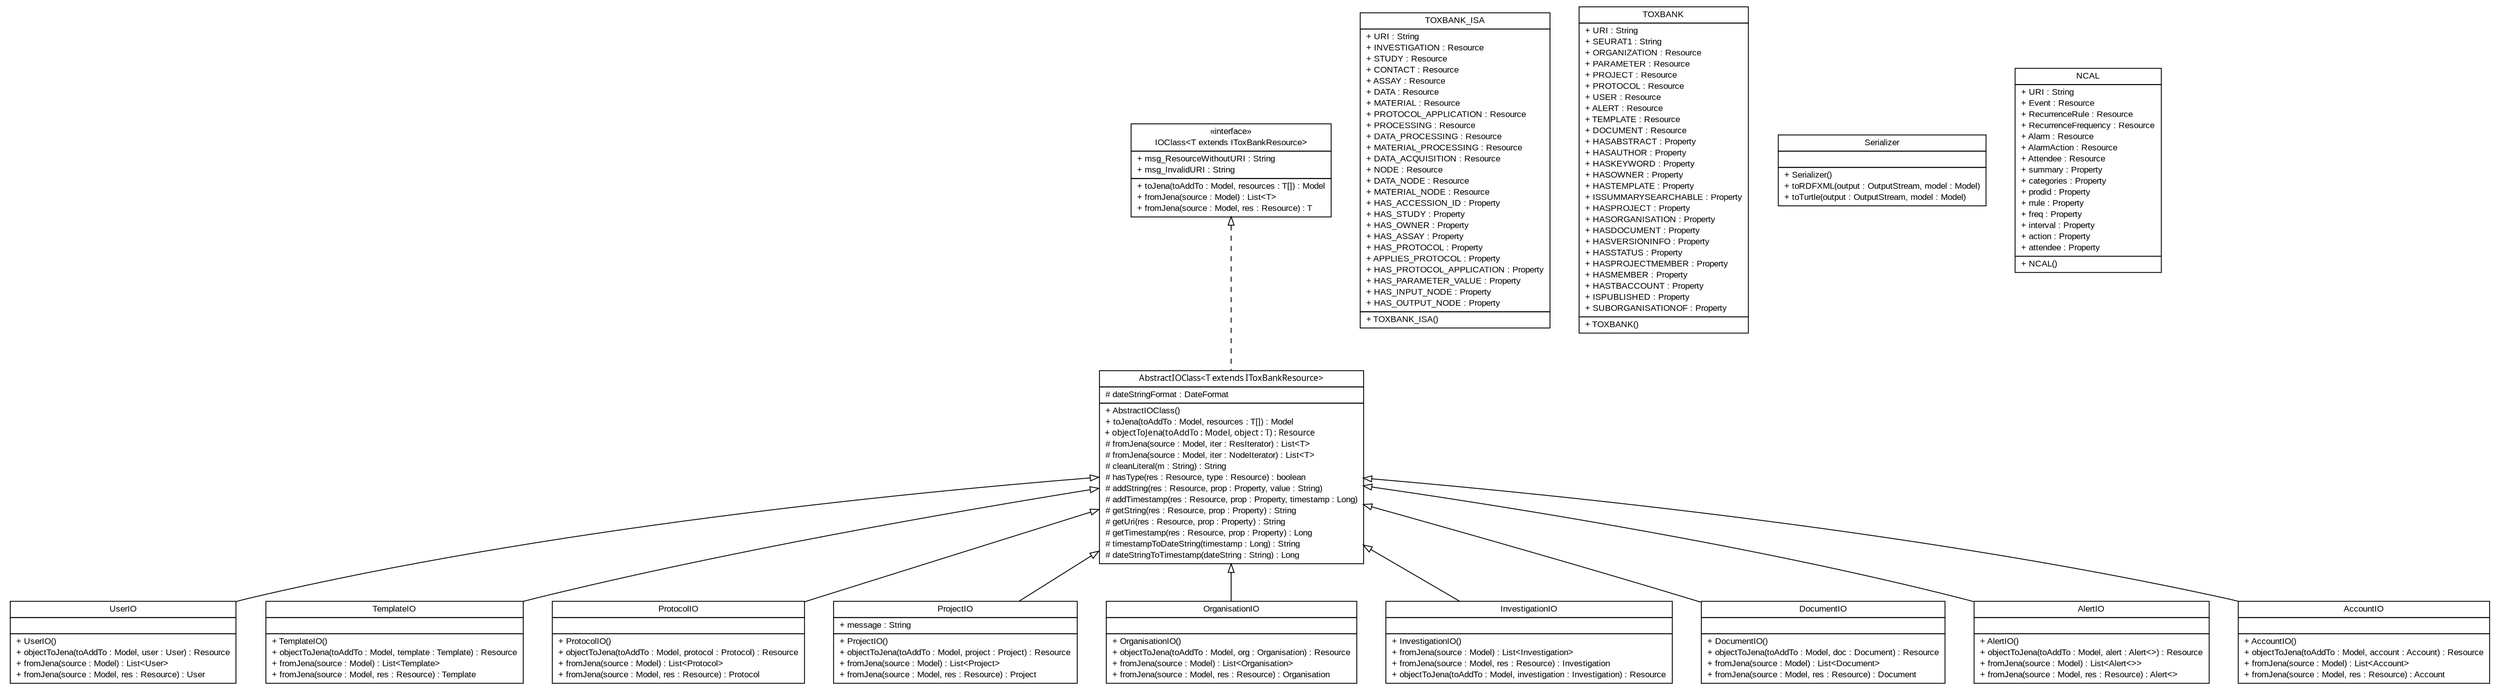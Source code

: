 #!/usr/local/bin/dot
#
# Class diagram 
# Generated by UmlGraph version 4.6 (http://www.spinellis.gr/sw/umlgraph)
#

digraph G {
	edge [fontname="arial",fontsize=10,labelfontname="arial",labelfontsize=10];
	node [fontname="arial",fontsize=10,shape=plaintext];
	// net.toxbank.client.io.rdf.UserIO
	c0 [label=<<table border="0" cellborder="1" cellspacing="0" cellpadding="2" port="p" href="./UserIO.html">
		<tr><td><table border="0" cellspacing="0" cellpadding="1">
			<tr><td> UserIO </td></tr>
		</table></td></tr>
		<tr><td><table border="0" cellspacing="0" cellpadding="1">
			<tr><td align="left">  </td></tr>
		</table></td></tr>
		<tr><td><table border="0" cellspacing="0" cellpadding="1">
			<tr><td align="left"> + UserIO() </td></tr>
			<tr><td align="left"> + objectToJena(toAddTo : Model, user : User) : Resource </td></tr>
			<tr><td align="left"> + fromJena(source : Model) : List&lt;User&gt; </td></tr>
			<tr><td align="left"> + fromJena(source : Model, res : Resource) : User </td></tr>
		</table></td></tr>
		</table>>, fontname="arial", fontcolor="black", fontsize=10.0];
	// net.toxbank.client.io.rdf.TOXBANK_ISA
	c1 [label=<<table border="0" cellborder="1" cellspacing="0" cellpadding="2" port="p" href="./TOXBANK_ISA.html">
		<tr><td><table border="0" cellspacing="0" cellpadding="1">
			<tr><td> TOXBANK_ISA </td></tr>
		</table></td></tr>
		<tr><td><table border="0" cellspacing="0" cellpadding="1">
			<tr><td align="left"> + URI : String </td></tr>
			<tr><td align="left"> + INVESTIGATION : Resource </td></tr>
			<tr><td align="left"> + STUDY : Resource </td></tr>
			<tr><td align="left"> + CONTACT : Resource </td></tr>
			<tr><td align="left"> + ASSAY : Resource </td></tr>
			<tr><td align="left"> + DATA : Resource </td></tr>
			<tr><td align="left"> + MATERIAL : Resource </td></tr>
			<tr><td align="left"> + PROTOCOL_APPLICATION : Resource </td></tr>
			<tr><td align="left"> + PROCESSING : Resource </td></tr>
			<tr><td align="left"> + DATA_PROCESSING : Resource </td></tr>
			<tr><td align="left"> + MATERIAL_PROCESSING : Resource </td></tr>
			<tr><td align="left"> + DATA_ACQUISITION : Resource </td></tr>
			<tr><td align="left"> + NODE : Resource </td></tr>
			<tr><td align="left"> + DATA_NODE : Resource </td></tr>
			<tr><td align="left"> + MATERIAL_NODE : Resource </td></tr>
			<tr><td align="left"> + HAS_ACCESSION_ID : Property </td></tr>
			<tr><td align="left"> + HAS_STUDY : Property </td></tr>
			<tr><td align="left"> + HAS_OWNER : Property </td></tr>
			<tr><td align="left"> + HAS_ASSAY : Property </td></tr>
			<tr><td align="left"> + HAS_PROTOCOL : Property </td></tr>
			<tr><td align="left"> + APPLIES_PROTOCOL : Property </td></tr>
			<tr><td align="left"> + HAS_PROTOCOL_APPLICATION : Property </td></tr>
			<tr><td align="left"> + HAS_PARAMETER_VALUE : Property </td></tr>
			<tr><td align="left"> + HAS_INPUT_NODE : Property </td></tr>
			<tr><td align="left"> + HAS_OUTPUT_NODE : Property </td></tr>
		</table></td></tr>
		<tr><td><table border="0" cellspacing="0" cellpadding="1">
			<tr><td align="left"> + TOXBANK_ISA() </td></tr>
		</table></td></tr>
		</table>>, fontname="arial", fontcolor="black", fontsize=10.0];
	// net.toxbank.client.io.rdf.TOXBANK
	c2 [label=<<table border="0" cellborder="1" cellspacing="0" cellpadding="2" port="p" href="./TOXBANK.html">
		<tr><td><table border="0" cellspacing="0" cellpadding="1">
			<tr><td> TOXBANK </td></tr>
		</table></td></tr>
		<tr><td><table border="0" cellspacing="0" cellpadding="1">
			<tr><td align="left"> + URI : String </td></tr>
			<tr><td align="left"> + SEURAT1 : String </td></tr>
			<tr><td align="left"> + ORGANIZATION : Resource </td></tr>
			<tr><td align="left"> + PARAMETER : Resource </td></tr>
			<tr><td align="left"> + PROJECT : Resource </td></tr>
			<tr><td align="left"> + PROTOCOL : Resource </td></tr>
			<tr><td align="left"> + USER : Resource </td></tr>
			<tr><td align="left"> + ALERT : Resource </td></tr>
			<tr><td align="left"> + TEMPLATE : Resource </td></tr>
			<tr><td align="left"> + DOCUMENT : Resource </td></tr>
			<tr><td align="left"> + HASABSTRACT : Property </td></tr>
			<tr><td align="left"> + HASAUTHOR : Property </td></tr>
			<tr><td align="left"> + HASKEYWORD : Property </td></tr>
			<tr><td align="left"> + HASOWNER : Property </td></tr>
			<tr><td align="left"> + HASTEMPLATE : Property </td></tr>
			<tr><td align="left"> + ISSUMMARYSEARCHABLE : Property </td></tr>
			<tr><td align="left"> + HASPROJECT : Property </td></tr>
			<tr><td align="left"> + HASORGANISATION : Property </td></tr>
			<tr><td align="left"> + HASDOCUMENT : Property </td></tr>
			<tr><td align="left"> + HASVERSIONINFO : Property </td></tr>
			<tr><td align="left"> + HASSTATUS : Property </td></tr>
			<tr><td align="left"> + HASPROJECTMEMBER : Property </td></tr>
			<tr><td align="left"> + HASMEMBER : Property </td></tr>
			<tr><td align="left"> + HASTBACCOUNT : Property </td></tr>
			<tr><td align="left"> + ISPUBLISHED : Property </td></tr>
			<tr><td align="left"> + SUBORGANISATIONOF : Property </td></tr>
		</table></td></tr>
		<tr><td><table border="0" cellspacing="0" cellpadding="1">
			<tr><td align="left"> + TOXBANK() </td></tr>
		</table></td></tr>
		</table>>, fontname="arial", fontcolor="black", fontsize=10.0];
	// net.toxbank.client.io.rdf.TemplateIO
	c3 [label=<<table border="0" cellborder="1" cellspacing="0" cellpadding="2" port="p" href="./TemplateIO.html">
		<tr><td><table border="0" cellspacing="0" cellpadding="1">
			<tr><td> TemplateIO </td></tr>
		</table></td></tr>
		<tr><td><table border="0" cellspacing="0" cellpadding="1">
			<tr><td align="left">  </td></tr>
		</table></td></tr>
		<tr><td><table border="0" cellspacing="0" cellpadding="1">
			<tr><td align="left"> + TemplateIO() </td></tr>
			<tr><td align="left"> + objectToJena(toAddTo : Model, template : Template) : Resource </td></tr>
			<tr><td align="left"> + fromJena(source : Model) : List&lt;Template&gt; </td></tr>
			<tr><td align="left"> + fromJena(source : Model, res : Resource) : Template </td></tr>
		</table></td></tr>
		</table>>, fontname="arial", fontcolor="black", fontsize=10.0];
	// net.toxbank.client.io.rdf.Serializer
	c4 [label=<<table border="0" cellborder="1" cellspacing="0" cellpadding="2" port="p" href="./Serializer.html">
		<tr><td><table border="0" cellspacing="0" cellpadding="1">
			<tr><td> Serializer </td></tr>
		</table></td></tr>
		<tr><td><table border="0" cellspacing="0" cellpadding="1">
			<tr><td align="left">  </td></tr>
		</table></td></tr>
		<tr><td><table border="0" cellspacing="0" cellpadding="1">
			<tr><td align="left"> + Serializer() </td></tr>
			<tr><td align="left"> + toRDFXML(output : OutputStream, model : Model) </td></tr>
			<tr><td align="left"> + toTurtle(output : OutputStream, model : Model) </td></tr>
		</table></td></tr>
		</table>>, fontname="arial", fontcolor="black", fontsize=10.0];
	// net.toxbank.client.io.rdf.ProtocolIO
	c5 [label=<<table border="0" cellborder="1" cellspacing="0" cellpadding="2" port="p" href="./ProtocolIO.html">
		<tr><td><table border="0" cellspacing="0" cellpadding="1">
			<tr><td> ProtocolIO </td></tr>
		</table></td></tr>
		<tr><td><table border="0" cellspacing="0" cellpadding="1">
			<tr><td align="left">  </td></tr>
		</table></td></tr>
		<tr><td><table border="0" cellspacing="0" cellpadding="1">
			<tr><td align="left"> + ProtocolIO() </td></tr>
			<tr><td align="left"> + objectToJena(toAddTo : Model, protocol : Protocol) : Resource </td></tr>
			<tr><td align="left"> + fromJena(source : Model) : List&lt;Protocol&gt; </td></tr>
			<tr><td align="left"> + fromJena(source : Model, res : Resource) : Protocol </td></tr>
		</table></td></tr>
		</table>>, fontname="arial", fontcolor="black", fontsize=10.0];
	// net.toxbank.client.io.rdf.ProjectIO
	c6 [label=<<table border="0" cellborder="1" cellspacing="0" cellpadding="2" port="p" href="./ProjectIO.html">
		<tr><td><table border="0" cellspacing="0" cellpadding="1">
			<tr><td> ProjectIO </td></tr>
		</table></td></tr>
		<tr><td><table border="0" cellspacing="0" cellpadding="1">
			<tr><td align="left"> + message : String </td></tr>
		</table></td></tr>
		<tr><td><table border="0" cellspacing="0" cellpadding="1">
			<tr><td align="left"> + ProjectIO() </td></tr>
			<tr><td align="left"> + objectToJena(toAddTo : Model, project : Project) : Resource </td></tr>
			<tr><td align="left"> + fromJena(source : Model) : List&lt;Project&gt; </td></tr>
			<tr><td align="left"> + fromJena(source : Model, res : Resource) : Project </td></tr>
		</table></td></tr>
		</table>>, fontname="arial", fontcolor="black", fontsize=10.0];
	// net.toxbank.client.io.rdf.OrganisationIO
	c7 [label=<<table border="0" cellborder="1" cellspacing="0" cellpadding="2" port="p" href="./OrganisationIO.html">
		<tr><td><table border="0" cellspacing="0" cellpadding="1">
			<tr><td> OrganisationIO </td></tr>
		</table></td></tr>
		<tr><td><table border="0" cellspacing="0" cellpadding="1">
			<tr><td align="left">  </td></tr>
		</table></td></tr>
		<tr><td><table border="0" cellspacing="0" cellpadding="1">
			<tr><td align="left"> + OrganisationIO() </td></tr>
			<tr><td align="left"> + objectToJena(toAddTo : Model, org : Organisation) : Resource </td></tr>
			<tr><td align="left"> + fromJena(source : Model) : List&lt;Organisation&gt; </td></tr>
			<tr><td align="left"> + fromJena(source : Model, res : Resource) : Organisation </td></tr>
		</table></td></tr>
		</table>>, fontname="arial", fontcolor="black", fontsize=10.0];
	// net.toxbank.client.io.rdf.NCAL
	c8 [label=<<table border="0" cellborder="1" cellspacing="0" cellpadding="2" port="p" href="./NCAL.html">
		<tr><td><table border="0" cellspacing="0" cellpadding="1">
			<tr><td> NCAL </td></tr>
		</table></td></tr>
		<tr><td><table border="0" cellspacing="0" cellpadding="1">
			<tr><td align="left"> + URI : String </td></tr>
			<tr><td align="left"> + Event : Resource </td></tr>
			<tr><td align="left"> + RecurrenceRule : Resource </td></tr>
			<tr><td align="left"> + RecurrenceFrequency : Resource </td></tr>
			<tr><td align="left"> + Alarm : Resource </td></tr>
			<tr><td align="left"> + AlarmAction : Resource </td></tr>
			<tr><td align="left"> + Attendee : Resource </td></tr>
			<tr><td align="left"> + summary : Property </td></tr>
			<tr><td align="left"> + categories : Property </td></tr>
			<tr><td align="left"> + prodid : Property </td></tr>
			<tr><td align="left"> + rrule : Property </td></tr>
			<tr><td align="left"> + freq : Property </td></tr>
			<tr><td align="left"> + interval : Property </td></tr>
			<tr><td align="left"> + action : Property </td></tr>
			<tr><td align="left"> + attendee : Property </td></tr>
		</table></td></tr>
		<tr><td><table border="0" cellspacing="0" cellpadding="1">
			<tr><td align="left"> + NCAL() </td></tr>
		</table></td></tr>
		</table>>, fontname="arial", fontcolor="black", fontsize=10.0];
	// net.toxbank.client.io.rdf.IOClass<T extends net.toxbank.client.resource.IToxBankResource>
	c9 [label=<<table border="0" cellborder="1" cellspacing="0" cellpadding="2" port="p" href="./IOClass.html">
		<tr><td><table border="0" cellspacing="0" cellpadding="1">
			<tr><td> &laquo;interface&raquo; </td></tr>
			<tr><td> IOClass&lt;T extends IToxBankResource&gt; </td></tr>
		</table></td></tr>
		<tr><td><table border="0" cellspacing="0" cellpadding="1">
			<tr><td align="left"> + msg_ResourceWithoutURI : String </td></tr>
			<tr><td align="left"> + msg_InvalidURI : String </td></tr>
		</table></td></tr>
		<tr><td><table border="0" cellspacing="0" cellpadding="1">
			<tr><td align="left"> + toJena(toAddTo : Model, resources : T[]) : Model </td></tr>
			<tr><td align="left"> + fromJena(source : Model) : List&lt;T&gt; </td></tr>
			<tr><td align="left"> + fromJena(source : Model, res : Resource) : T </td></tr>
		</table></td></tr>
		</table>>, fontname="arial", fontcolor="black", fontsize=10.0];
	// net.toxbank.client.io.rdf.InvestigationIO
	c10 [label=<<table border="0" cellborder="1" cellspacing="0" cellpadding="2" port="p" href="./InvestigationIO.html">
		<tr><td><table border="0" cellspacing="0" cellpadding="1">
			<tr><td> InvestigationIO </td></tr>
		</table></td></tr>
		<tr><td><table border="0" cellspacing="0" cellpadding="1">
			<tr><td align="left">  </td></tr>
		</table></td></tr>
		<tr><td><table border="0" cellspacing="0" cellpadding="1">
			<tr><td align="left"> + InvestigationIO() </td></tr>
			<tr><td align="left"> + fromJena(source : Model) : List&lt;Investigation&gt; </td></tr>
			<tr><td align="left"> + fromJena(source : Model, res : Resource) : Investigation </td></tr>
			<tr><td align="left"> + objectToJena(toAddTo : Model, investigation : Investigation) : Resource </td></tr>
		</table></td></tr>
		</table>>, fontname="arial", fontcolor="black", fontsize=10.0];
	// net.toxbank.client.io.rdf.DocumentIO
	c11 [label=<<table border="0" cellborder="1" cellspacing="0" cellpadding="2" port="p" href="./DocumentIO.html">
		<tr><td><table border="0" cellspacing="0" cellpadding="1">
			<tr><td> DocumentIO </td></tr>
		</table></td></tr>
		<tr><td><table border="0" cellspacing="0" cellpadding="1">
			<tr><td align="left">  </td></tr>
		</table></td></tr>
		<tr><td><table border="0" cellspacing="0" cellpadding="1">
			<tr><td align="left"> + DocumentIO() </td></tr>
			<tr><td align="left"> + objectToJena(toAddTo : Model, doc : Document) : Resource </td></tr>
			<tr><td align="left"> + fromJena(source : Model) : List&lt;Document&gt; </td></tr>
			<tr><td align="left"> + fromJena(source : Model, res : Resource) : Document </td></tr>
		</table></td></tr>
		</table>>, fontname="arial", fontcolor="black", fontsize=10.0];
	// net.toxbank.client.io.rdf.AlertIO
	c12 [label=<<table border="0" cellborder="1" cellspacing="0" cellpadding="2" port="p" href="./AlertIO.html">
		<tr><td><table border="0" cellspacing="0" cellpadding="1">
			<tr><td> AlertIO </td></tr>
		</table></td></tr>
		<tr><td><table border="0" cellspacing="0" cellpadding="1">
			<tr><td align="left">  </td></tr>
		</table></td></tr>
		<tr><td><table border="0" cellspacing="0" cellpadding="1">
			<tr><td align="left"> + AlertIO() </td></tr>
			<tr><td align="left"> + objectToJena(toAddTo : Model, alert : Alert&lt;&gt;) : Resource </td></tr>
			<tr><td align="left"> + fromJena(source : Model) : List&lt;Alert&lt;&gt;&gt; </td></tr>
			<tr><td align="left"> + fromJena(source : Model, res : Resource) : Alert&lt;&gt; </td></tr>
		</table></td></tr>
		</table>>, fontname="arial", fontcolor="black", fontsize=10.0];
	// net.toxbank.client.io.rdf.AccountIO
	c13 [label=<<table border="0" cellborder="1" cellspacing="0" cellpadding="2" port="p" href="./AccountIO.html">
		<tr><td><table border="0" cellspacing="0" cellpadding="1">
			<tr><td> AccountIO </td></tr>
		</table></td></tr>
		<tr><td><table border="0" cellspacing="0" cellpadding="1">
			<tr><td align="left">  </td></tr>
		</table></td></tr>
		<tr><td><table border="0" cellspacing="0" cellpadding="1">
			<tr><td align="left"> + AccountIO() </td></tr>
			<tr><td align="left"> + objectToJena(toAddTo : Model, account : Account) : Resource </td></tr>
			<tr><td align="left"> + fromJena(source : Model) : List&lt;Account&gt; </td></tr>
			<tr><td align="left"> + fromJena(source : Model, res : Resource) : Account </td></tr>
		</table></td></tr>
		</table>>, fontname="arial", fontcolor="black", fontsize=10.0];
	// net.toxbank.client.io.rdf.AbstractIOClass<T extends net.toxbank.client.resource.IToxBankResource>
	c14 [label=<<table border="0" cellborder="1" cellspacing="0" cellpadding="2" port="p" href="./AbstractIOClass.html">
		<tr><td><table border="0" cellspacing="0" cellpadding="1">
			<tr><td><font face="ariali"> AbstractIOClass&lt;T extends IToxBankResource&gt; </font></td></tr>
		</table></td></tr>
		<tr><td><table border="0" cellspacing="0" cellpadding="1">
			<tr><td align="left"> # dateStringFormat : DateFormat </td></tr>
		</table></td></tr>
		<tr><td><table border="0" cellspacing="0" cellpadding="1">
			<tr><td align="left"> + AbstractIOClass() </td></tr>
			<tr><td align="left"> + toJena(toAddTo : Model, resources : T[]) : Model </td></tr>
			<tr><td align="left"><font face="ariali" point-size="10.0"> + objectToJena(toAddTo : Model, object : T) : Resource </font></td></tr>
			<tr><td align="left"> # fromJena(source : Model, iter : ResIterator) : List&lt;T&gt; </td></tr>
			<tr><td align="left"> # fromJena(source : Model, iter : NodeIterator) : List&lt;T&gt; </td></tr>
			<tr><td align="left"> # cleanLiteral(m : String) : String </td></tr>
			<tr><td align="left"> # hasType(res : Resource, type : Resource) : boolean </td></tr>
			<tr><td align="left"> # addString(res : Resource, prop : Property, value : String) </td></tr>
			<tr><td align="left"> # addTimestamp(res : Resource, prop : Property, timestamp : Long) </td></tr>
			<tr><td align="left"> # getString(res : Resource, prop : Property) : String </td></tr>
			<tr><td align="left"> # getUri(res : Resource, prop : Property) : String </td></tr>
			<tr><td align="left"> # getTimestamp(res : Resource, prop : Property) : Long </td></tr>
			<tr><td align="left"> # timestampToDateString(timestamp : Long) : String </td></tr>
			<tr><td align="left"> # dateStringToTimestamp(dateString : String) : Long </td></tr>
		</table></td></tr>
		</table>>, fontname="arial", fontcolor="black", fontsize=10.0];
	//net.toxbank.client.io.rdf.UserIO extends net.toxbank.client.io.rdf.AbstractIOClass<net.toxbank.client.resource.User>
	c14:p -> c0:p [dir=back,arrowtail=empty];
	//net.toxbank.client.io.rdf.TemplateIO extends net.toxbank.client.io.rdf.AbstractIOClass<net.toxbank.client.resource.Template>
	c14:p -> c3:p [dir=back,arrowtail=empty];
	//net.toxbank.client.io.rdf.ProtocolIO extends net.toxbank.client.io.rdf.AbstractIOClass<net.toxbank.client.resource.Protocol>
	c14:p -> c5:p [dir=back,arrowtail=empty];
	//net.toxbank.client.io.rdf.ProjectIO extends net.toxbank.client.io.rdf.AbstractIOClass<net.toxbank.client.resource.Project>
	c14:p -> c6:p [dir=back,arrowtail=empty];
	//net.toxbank.client.io.rdf.OrganisationIO extends net.toxbank.client.io.rdf.AbstractIOClass<net.toxbank.client.resource.Organisation>
	c14:p -> c7:p [dir=back,arrowtail=empty];
	//net.toxbank.client.io.rdf.InvestigationIO extends net.toxbank.client.io.rdf.AbstractIOClass<net.toxbank.client.resource.Investigation>
	c14:p -> c10:p [dir=back,arrowtail=empty];
	//net.toxbank.client.io.rdf.DocumentIO extends net.toxbank.client.io.rdf.AbstractIOClass<net.toxbank.client.resource.Document>
	c14:p -> c11:p [dir=back,arrowtail=empty];
	//net.toxbank.client.io.rdf.AlertIO extends net.toxbank.client.io.rdf.AbstractIOClass<net.toxbank.client.resource.Alert>
	c14:p -> c12:p [dir=back,arrowtail=empty];
	//net.toxbank.client.io.rdf.AccountIO extends net.toxbank.client.io.rdf.AbstractIOClass<net.toxbank.client.resource.Account>
	c14:p -> c13:p [dir=back,arrowtail=empty];
	//net.toxbank.client.io.rdf.AbstractIOClass<T extends net.toxbank.client.resource.IToxBankResource> implements net.toxbank.client.io.rdf.IOClass<T extends net.toxbank.client.resource.IToxBankResource>
	c9:p -> c14:p [dir=back,arrowtail=empty,style=dashed];
}

